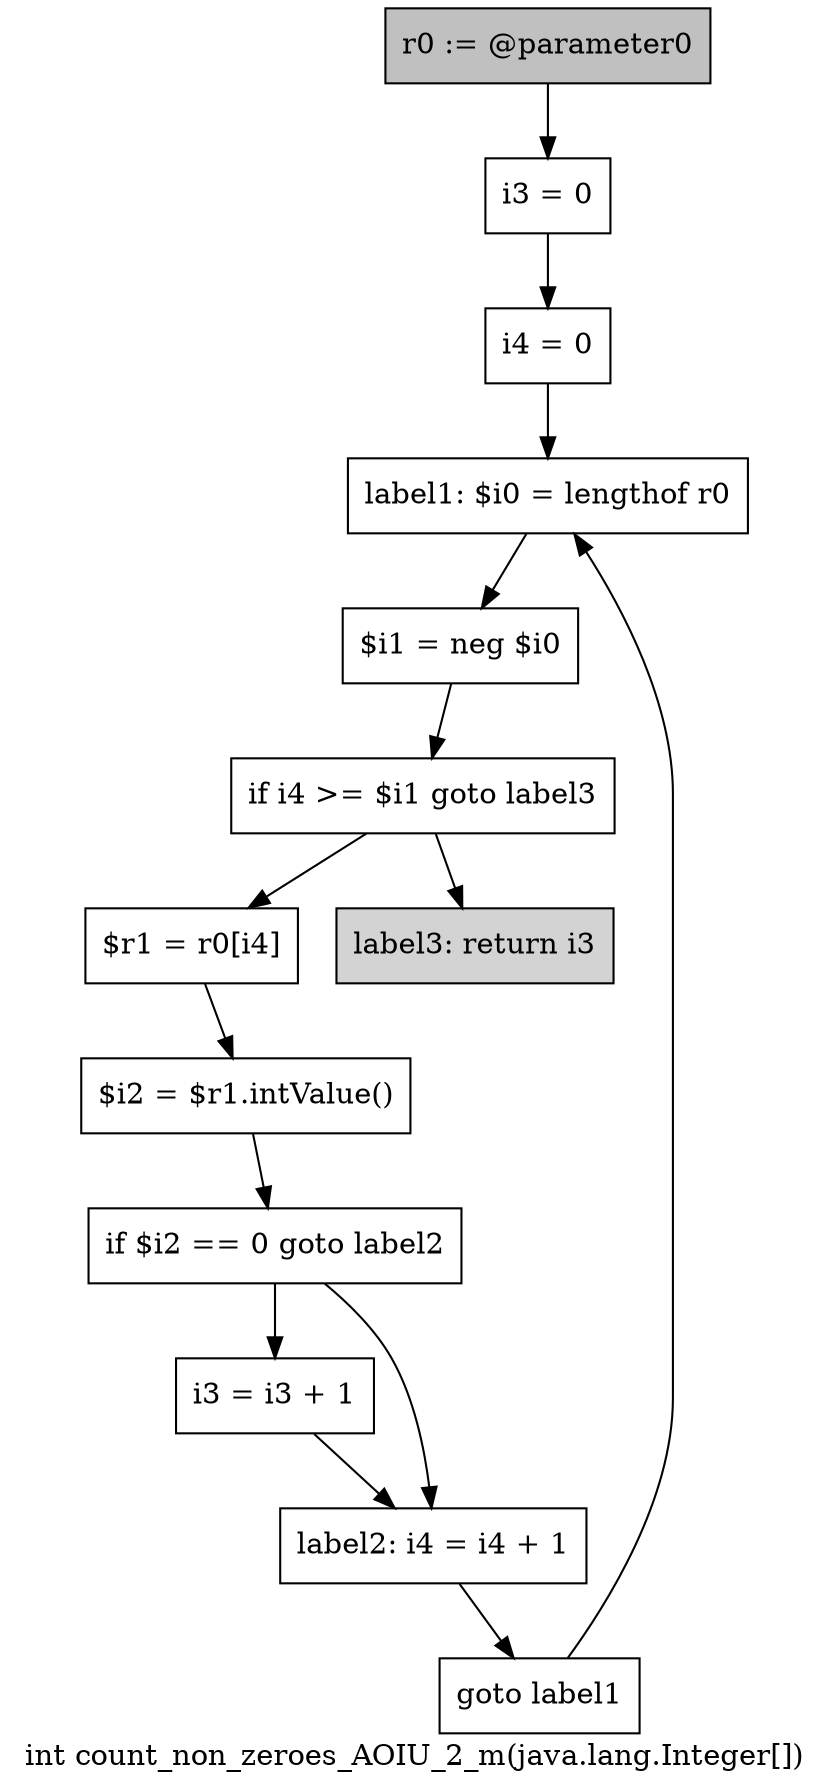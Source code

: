 digraph "int count_non_zeroes_AOIU_2_m(java.lang.Integer[])" {
    label="int count_non_zeroes_AOIU_2_m(java.lang.Integer[])";
    node [shape=box];
    "0" [style=filled,fillcolor=gray,label="r0 := @parameter0",];
    "1" [label="i3 = 0",];
    "0"->"1";
    "2" [label="i4 = 0",];
    "1"->"2";
    "3" [label="label1: $i0 = lengthof r0",];
    "2"->"3";
    "4" [label="$i1 = neg $i0",];
    "3"->"4";
    "5" [label="if i4 >= $i1 goto label3",];
    "4"->"5";
    "6" [label="$r1 = r0[i4]",];
    "5"->"6";
    "12" [style=filled,fillcolor=lightgray,label="label3: return i3",];
    "5"->"12";
    "7" [label="$i2 = $r1.intValue()",];
    "6"->"7";
    "8" [label="if $i2 == 0 goto label2",];
    "7"->"8";
    "9" [label="i3 = i3 + 1",];
    "8"->"9";
    "10" [label="label2: i4 = i4 + 1",];
    "8"->"10";
    "9"->"10";
    "11" [label="goto label1",];
    "10"->"11";
    "11"->"3";
}

